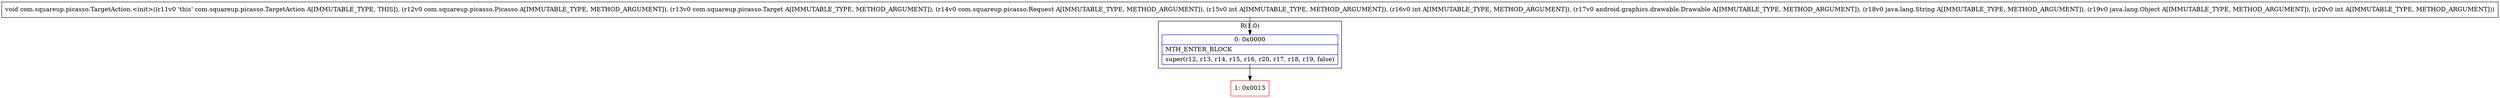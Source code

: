 digraph "CFG forcom.squareup.picasso.TargetAction.\<init\>(Lcom\/squareup\/picasso\/Picasso;Lcom\/squareup\/picasso\/Target;Lcom\/squareup\/picasso\/Request;IILandroid\/graphics\/drawable\/Drawable;Ljava\/lang\/String;Ljava\/lang\/Object;I)V" {
subgraph cluster_Region_1880159276 {
label = "R(1:0)";
node [shape=record,color=blue];
Node_0 [shape=record,label="{0\:\ 0x0000|MTH_ENTER_BLOCK\l|super(r12, r13, r14, r15, r16, r20, r17, r18, r19, false)\l}"];
}
Node_1 [shape=record,color=red,label="{1\:\ 0x0013}"];
MethodNode[shape=record,label="{void com.squareup.picasso.TargetAction.\<init\>((r11v0 'this' com.squareup.picasso.TargetAction A[IMMUTABLE_TYPE, THIS]), (r12v0 com.squareup.picasso.Picasso A[IMMUTABLE_TYPE, METHOD_ARGUMENT]), (r13v0 com.squareup.picasso.Target A[IMMUTABLE_TYPE, METHOD_ARGUMENT]), (r14v0 com.squareup.picasso.Request A[IMMUTABLE_TYPE, METHOD_ARGUMENT]), (r15v0 int A[IMMUTABLE_TYPE, METHOD_ARGUMENT]), (r16v0 int A[IMMUTABLE_TYPE, METHOD_ARGUMENT]), (r17v0 android.graphics.drawable.Drawable A[IMMUTABLE_TYPE, METHOD_ARGUMENT]), (r18v0 java.lang.String A[IMMUTABLE_TYPE, METHOD_ARGUMENT]), (r19v0 java.lang.Object A[IMMUTABLE_TYPE, METHOD_ARGUMENT]), (r20v0 int A[IMMUTABLE_TYPE, METHOD_ARGUMENT])) }"];
MethodNode -> Node_0;
Node_0 -> Node_1;
}

